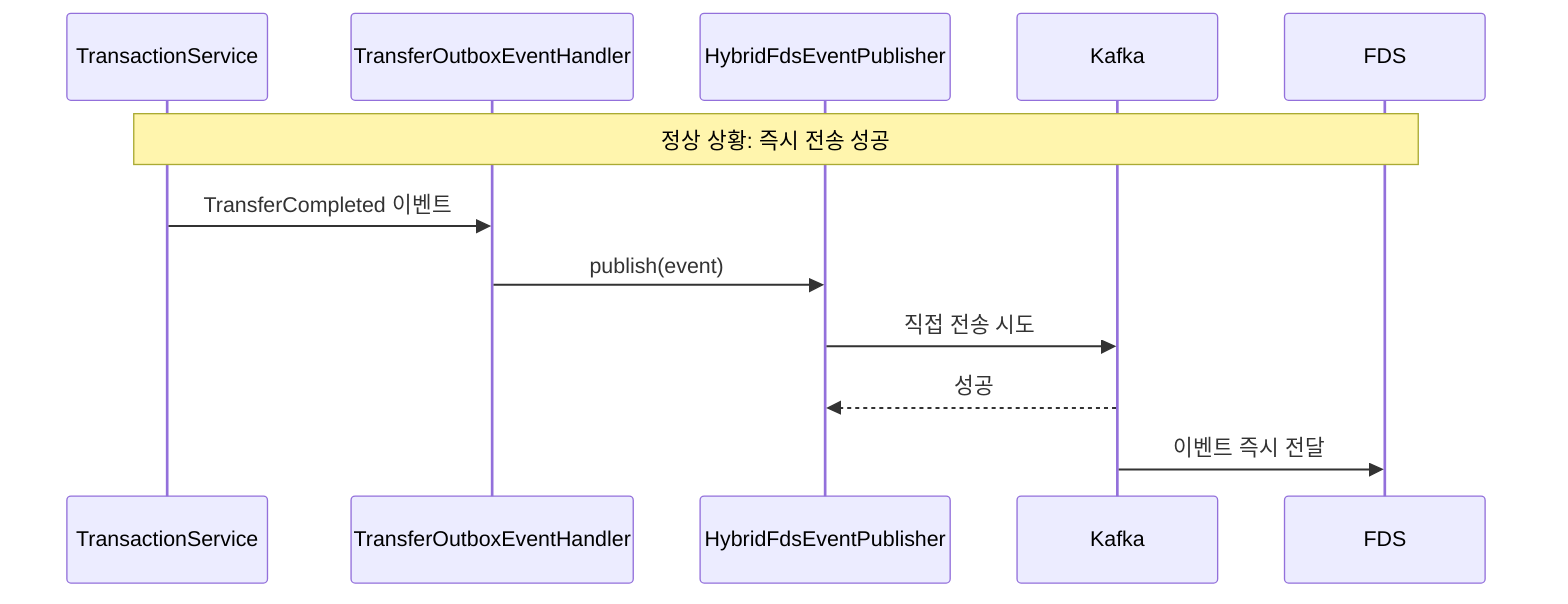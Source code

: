 sequenceDiagram
    participant TS as TransactionService
    participant TOH as TransferOutboxEventHandler
    participant HFEP as HybridFdsEventPublisher
    participant Kafka as Kafka
    participant FDS as FDS

    Note over TS, FDS: 정상 상황: 즉시 전송 성공
    TS->>TOH: TransferCompleted 이벤트
    TOH->>HFEP: publish(event)
    HFEP->>Kafka: 직접 전송 시도
    Kafka-->>HFEP: 성공
    Kafka->>FDS: 이벤트 즉시 전달